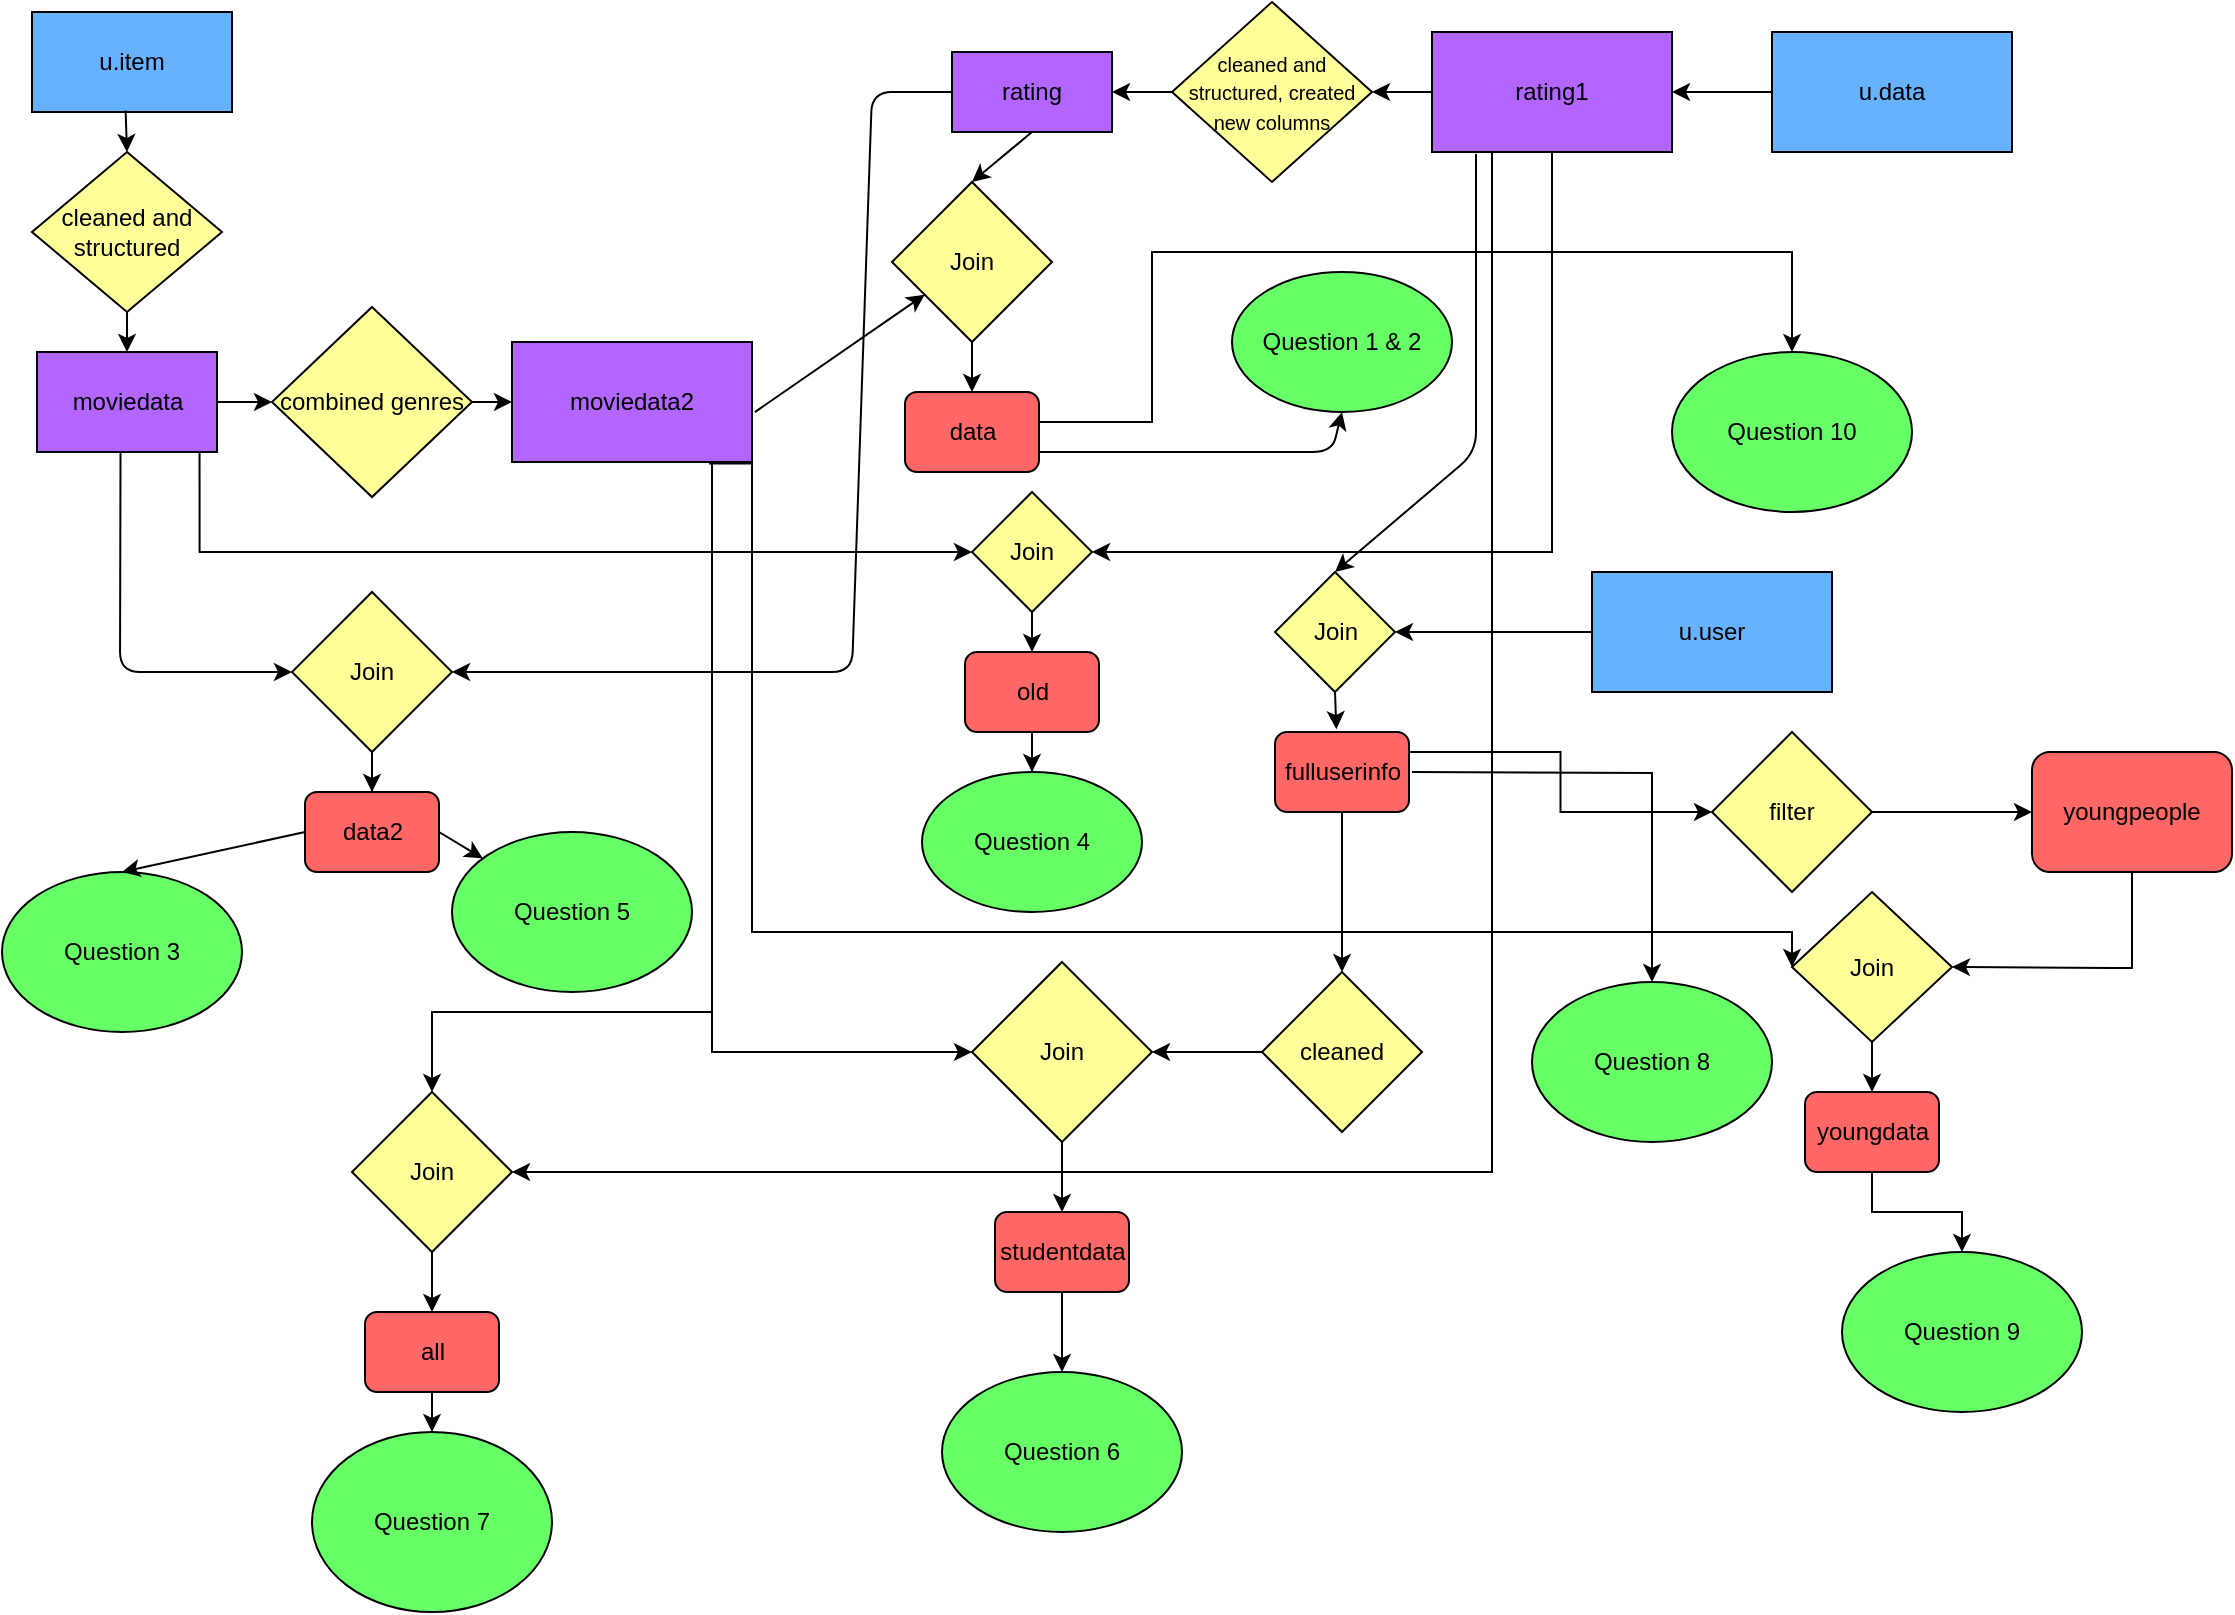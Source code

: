 <mxfile version="13.1.14" type="device"><diagram id="3lQmEz8AIqTCzOnUwywc" name="Page-1"><mxGraphModel dx="2512" dy="747" grid="1" gridSize="10" guides="1" tooltips="1" connect="1" arrows="1" fold="1" page="1" pageScale="1" pageWidth="850" pageHeight="1100" math="0" shadow="0"><root><mxCell id="0"/><mxCell id="1" parent="0"/><mxCell id="vHRZxG0bMysU_MqXpnrs-13" value="cleaned and structured" style="rhombus;whiteSpace=wrap;html=1;fillColor=#FFFF99;" vertex="1" parent="1"><mxGeometry x="10" y="80" width="95" height="80" as="geometry"/></mxCell><mxCell id="vHRZxG0bMysU_MqXpnrs-1" value="u.item" style="rounded=0;whiteSpace=wrap;html=1;fillColor=#66B2FF;" vertex="1" parent="1"><mxGeometry x="10" y="10" width="100" height="50" as="geometry"/></mxCell><mxCell id="vHRZxG0bMysU_MqXpnrs-41" style="edgeStyle=orthogonalEdgeStyle;rounded=0;orthogonalLoop=1;jettySize=auto;html=1;exitX=0.903;exitY=0.982;exitDx=0;exitDy=0;entryX=0;entryY=0.5;entryDx=0;entryDy=0;exitPerimeter=0;" edge="1" parent="1" source="vHRZxG0bMysU_MqXpnrs-4" target="vHRZxG0bMysU_MqXpnrs-38"><mxGeometry relative="1" as="geometry"><Array as="points"><mxPoint x="94" y="280"/></Array></mxGeometry></mxCell><mxCell id="vHRZxG0bMysU_MqXpnrs-4" value="moviedata" style="rounded=0;whiteSpace=wrap;html=1;fillColor=#B266FF;" vertex="1" parent="1"><mxGeometry x="12.5" y="180" width="90" height="50" as="geometry"/></mxCell><mxCell id="vHRZxG0bMysU_MqXpnrs-6" value="" style="endArrow=classic;html=1;exitX=0.468;exitY=0.985;exitDx=0;exitDy=0;exitPerimeter=0;entryX=0.5;entryY=0;entryDx=0;entryDy=0;" edge="1" parent="1" source="vHRZxG0bMysU_MqXpnrs-1" target="vHRZxG0bMysU_MqXpnrs-13"><mxGeometry width="50" height="50" relative="1" as="geometry"><mxPoint x="220" y="110" as="sourcePoint"/><mxPoint x="270" y="60" as="targetPoint"/></mxGeometry></mxCell><mxCell id="vHRZxG0bMysU_MqXpnrs-56" style="edgeStyle=orthogonalEdgeStyle;rounded=0;orthogonalLoop=1;jettySize=auto;html=1;entryX=0;entryY=0.5;entryDx=0;entryDy=0;" edge="1" parent="1" source="vHRZxG0bMysU_MqXpnrs-7" target="vHRZxG0bMysU_MqXpnrs-54"><mxGeometry relative="1" as="geometry"><Array as="points"><mxPoint x="350" y="530"/><mxPoint x="480" y="530"/></Array></mxGeometry></mxCell><mxCell id="vHRZxG0bMysU_MqXpnrs-61" style="edgeStyle=orthogonalEdgeStyle;rounded=0;orthogonalLoop=1;jettySize=auto;html=1;" edge="1" parent="1" source="vHRZxG0bMysU_MqXpnrs-7" target="vHRZxG0bMysU_MqXpnrs-59"><mxGeometry relative="1" as="geometry"><Array as="points"><mxPoint x="350" y="510"/><mxPoint x="210" y="510"/></Array></mxGeometry></mxCell><mxCell id="vHRZxG0bMysU_MqXpnrs-73" style="edgeStyle=orthogonalEdgeStyle;rounded=0;orthogonalLoop=1;jettySize=auto;html=1;exitX=0.821;exitY=1.013;exitDx=0;exitDy=0;exitPerimeter=0;entryX=0;entryY=0.5;entryDx=0;entryDy=0;" edge="1" parent="1" source="vHRZxG0bMysU_MqXpnrs-7" target="vHRZxG0bMysU_MqXpnrs-72"><mxGeometry relative="1" as="geometry"><mxPoint x="920" y="480" as="targetPoint"/><Array as="points"><mxPoint x="370" y="236"/><mxPoint x="370" y="470"/><mxPoint x="890" y="470"/></Array></mxGeometry></mxCell><mxCell id="vHRZxG0bMysU_MqXpnrs-7" value="" style="rounded=0;whiteSpace=wrap;html=1;fillColor=#B266FF;" vertex="1" parent="1"><mxGeometry x="250" y="175" width="120" height="60" as="geometry"/></mxCell><mxCell id="vHRZxG0bMysU_MqXpnrs-9" value="moviedata2" style="text;html=1;strokeColor=none;fillColor=none;align=center;verticalAlign=middle;whiteSpace=wrap;rounded=0;" vertex="1" parent="1"><mxGeometry x="290" y="195" width="40" height="20" as="geometry"/></mxCell><mxCell id="vHRZxG0bMysU_MqXpnrs-10" value="" style="endArrow=classic;html=1;entryX=0;entryY=0.5;entryDx=0;entryDy=0;" edge="1" parent="1" source="vHRZxG0bMysU_MqXpnrs-4" target="vHRZxG0bMysU_MqXpnrs-16"><mxGeometry width="50" height="50" relative="1" as="geometry"><mxPoint x="350" y="200" as="sourcePoint"/><mxPoint x="400" y="150" as="targetPoint"/></mxGeometry></mxCell><mxCell id="vHRZxG0bMysU_MqXpnrs-43" style="edgeStyle=orthogonalEdgeStyle;rounded=0;orthogonalLoop=1;jettySize=auto;html=1;exitX=0.5;exitY=1;exitDx=0;exitDy=0;entryX=1;entryY=0.5;entryDx=0;entryDy=0;" edge="1" parent="1" source="vHRZxG0bMysU_MqXpnrs-11" target="vHRZxG0bMysU_MqXpnrs-38"><mxGeometry relative="1" as="geometry"><mxPoint x="769.952" y="320" as="targetPoint"/></mxGeometry></mxCell><mxCell id="vHRZxG0bMysU_MqXpnrs-62" style="edgeStyle=orthogonalEdgeStyle;rounded=0;orthogonalLoop=1;jettySize=auto;html=1;entryX=1;entryY=0.5;entryDx=0;entryDy=0;" edge="1" parent="1" source="vHRZxG0bMysU_MqXpnrs-11" target="vHRZxG0bMysU_MqXpnrs-59"><mxGeometry relative="1" as="geometry"><mxPoint x="760" y="470" as="targetPoint"/><Array as="points"><mxPoint x="740" y="590"/></Array></mxGeometry></mxCell><mxCell id="vHRZxG0bMysU_MqXpnrs-12" value="rating" style="rounded=0;whiteSpace=wrap;html=1;fillColor=#B266FF;" vertex="1" parent="1"><mxGeometry x="470" y="30" width="80" height="40" as="geometry"/></mxCell><mxCell id="vHRZxG0bMysU_MqXpnrs-15" style="edgeStyle=orthogonalEdgeStyle;rounded=0;orthogonalLoop=1;jettySize=auto;html=1;exitX=0.5;exitY=1;exitDx=0;exitDy=0;entryX=0.5;entryY=0;entryDx=0;entryDy=0;" edge="1" parent="1" source="vHRZxG0bMysU_MqXpnrs-13" target="vHRZxG0bMysU_MqXpnrs-4"><mxGeometry relative="1" as="geometry"/></mxCell><mxCell id="vHRZxG0bMysU_MqXpnrs-16" value="combined genres" style="rhombus;whiteSpace=wrap;html=1;fillColor=#FFFF99;" vertex="1" parent="1"><mxGeometry x="130" y="157.5" width="100" height="95" as="geometry"/></mxCell><mxCell id="vHRZxG0bMysU_MqXpnrs-17" value="" style="endArrow=classic;html=1;exitX=1;exitY=0.5;exitDx=0;exitDy=0;entryX=0;entryY=0.5;entryDx=0;entryDy=0;" edge="1" parent="1" source="vHRZxG0bMysU_MqXpnrs-16" target="vHRZxG0bMysU_MqXpnrs-7"><mxGeometry width="50" height="50" relative="1" as="geometry"><mxPoint x="290" y="200" as="sourcePoint"/><mxPoint x="340" y="150" as="targetPoint"/></mxGeometry></mxCell><mxCell id="vHRZxG0bMysU_MqXpnrs-18" value="&lt;font style=&quot;font-size: 10px&quot;&gt;cleaned and structured, created new columns&lt;/font&gt;" style="rhombus;whiteSpace=wrap;html=1;fillColor=#FFFF99;" vertex="1" parent="1"><mxGeometry x="580" y="5" width="100" height="90" as="geometry"/></mxCell><mxCell id="vHRZxG0bMysU_MqXpnrs-23" value="" style="endArrow=classic;html=1;exitX=0;exitY=0.5;exitDx=0;exitDy=0;entryX=1;entryY=0.5;entryDx=0;entryDy=0;" edge="1" parent="1" source="vHRZxG0bMysU_MqXpnrs-11" target="vHRZxG0bMysU_MqXpnrs-18"><mxGeometry width="50" height="50" relative="1" as="geometry"><mxPoint x="390" y="200" as="sourcePoint"/><mxPoint x="440" y="150" as="targetPoint"/></mxGeometry></mxCell><mxCell id="vHRZxG0bMysU_MqXpnrs-24" value="" style="endArrow=classic;html=1;entryX=1;entryY=0.5;entryDx=0;entryDy=0;exitX=0;exitY=0.5;exitDx=0;exitDy=0;" edge="1" parent="1" source="vHRZxG0bMysU_MqXpnrs-18" target="vHRZxG0bMysU_MqXpnrs-12"><mxGeometry width="50" height="50" relative="1" as="geometry"><mxPoint x="390" y="200" as="sourcePoint"/><mxPoint x="440" y="150" as="targetPoint"/></mxGeometry></mxCell><mxCell id="vHRZxG0bMysU_MqXpnrs-78" style="edgeStyle=orthogonalEdgeStyle;rounded=0;orthogonalLoop=1;jettySize=auto;html=1;entryX=0.5;entryY=0;entryDx=0;entryDy=0;exitX=0.5;exitY=0;exitDx=0;exitDy=0;" edge="1" parent="1" source="vHRZxG0bMysU_MqXpnrs-84" target="vHRZxG0bMysU_MqXpnrs-77"><mxGeometry relative="1" as="geometry"><mxPoint x="890" y="250" as="targetPoint"/><Array as="points"><mxPoint x="570" y="215"/><mxPoint x="570" y="130"/><mxPoint x="890" y="130"/></Array></mxGeometry></mxCell><mxCell id="vHRZxG0bMysU_MqXpnrs-85" style="edgeStyle=orthogonalEdgeStyle;rounded=0;orthogonalLoop=1;jettySize=auto;html=1;" edge="1" parent="1" source="vHRZxG0bMysU_MqXpnrs-25" target="vHRZxG0bMysU_MqXpnrs-84"><mxGeometry relative="1" as="geometry"/></mxCell><mxCell id="vHRZxG0bMysU_MqXpnrs-25" value="Join" style="rhombus;whiteSpace=wrap;html=1;fillColor=#FFFF99;" vertex="1" parent="1"><mxGeometry x="440" y="95" width="80" height="80" as="geometry"/></mxCell><mxCell id="vHRZxG0bMysU_MqXpnrs-27" value="" style="endArrow=classic;html=1;exitX=1.012;exitY=0.584;exitDx=0;exitDy=0;exitPerimeter=0;" edge="1" parent="1" source="vHRZxG0bMysU_MqXpnrs-7" target="vHRZxG0bMysU_MqXpnrs-25"><mxGeometry width="50" height="50" relative="1" as="geometry"><mxPoint x="390" y="240" as="sourcePoint"/><mxPoint x="440" y="190" as="targetPoint"/></mxGeometry></mxCell><mxCell id="vHRZxG0bMysU_MqXpnrs-28" value="" style="endArrow=classic;html=1;exitX=0.5;exitY=1;exitDx=0;exitDy=0;entryX=0.5;entryY=0;entryDx=0;entryDy=0;" edge="1" parent="1" source="vHRZxG0bMysU_MqXpnrs-12" target="vHRZxG0bMysU_MqXpnrs-25"><mxGeometry width="50" height="50" relative="1" as="geometry"><mxPoint x="390" y="240" as="sourcePoint"/><mxPoint x="510" y="165" as="targetPoint"/></mxGeometry></mxCell><mxCell id="vHRZxG0bMysU_MqXpnrs-29" value="Question 1 &amp;amp; 2" style="ellipse;whiteSpace=wrap;html=1;fillColor=#66FF66;" vertex="1" parent="1"><mxGeometry x="610" y="140" width="110" height="70" as="geometry"/></mxCell><mxCell id="vHRZxG0bMysU_MqXpnrs-83" style="edgeStyle=orthogonalEdgeStyle;rounded=0;orthogonalLoop=1;jettySize=auto;html=1;entryX=0.5;entryY=0;entryDx=0;entryDy=0;" edge="1" parent="1" source="vHRZxG0bMysU_MqXpnrs-32" target="vHRZxG0bMysU_MqXpnrs-82"><mxGeometry relative="1" as="geometry"/></mxCell><mxCell id="vHRZxG0bMysU_MqXpnrs-33" value="" style="endArrow=classic;html=1;exitX=0.464;exitY=1.01;exitDx=0;exitDy=0;exitPerimeter=0;entryX=0;entryY=0.5;entryDx=0;entryDy=0;" edge="1" parent="1" source="vHRZxG0bMysU_MqXpnrs-4" target="vHRZxG0bMysU_MqXpnrs-32"><mxGeometry width="50" height="50" relative="1" as="geometry"><mxPoint x="330" y="340" as="sourcePoint"/><mxPoint x="380" y="290" as="targetPoint"/><Array as="points"><mxPoint x="54" y="340"/></Array></mxGeometry></mxCell><mxCell id="vHRZxG0bMysU_MqXpnrs-34" value="" style="endArrow=classic;html=1;exitX=0;exitY=0.5;exitDx=0;exitDy=0;entryX=1;entryY=0.5;entryDx=0;entryDy=0;" edge="1" parent="1" source="vHRZxG0bMysU_MqXpnrs-12" target="vHRZxG0bMysU_MqXpnrs-32"><mxGeometry width="50" height="50" relative="1" as="geometry"><mxPoint x="330" y="340" as="sourcePoint"/><mxPoint x="380" y="290" as="targetPoint"/><Array as="points"><mxPoint x="430" y="50"/><mxPoint x="420" y="340"/></Array></mxGeometry></mxCell><mxCell id="vHRZxG0bMysU_MqXpnrs-36" value="Question 3" style="ellipse;whiteSpace=wrap;html=1;fillColor=#66FF66;" vertex="1" parent="1"><mxGeometry x="-5" y="440" width="120" height="80" as="geometry"/></mxCell><mxCell id="vHRZxG0bMysU_MqXpnrs-37" value="" style="endArrow=classic;html=1;exitX=0;exitY=0.5;exitDx=0;exitDy=0;entryX=0.5;entryY=0;entryDx=0;entryDy=0;" edge="1" parent="1" source="vHRZxG0bMysU_MqXpnrs-82" target="vHRZxG0bMysU_MqXpnrs-36"><mxGeometry width="50" height="50" relative="1" as="geometry"><mxPoint x="330" y="480" as="sourcePoint"/><mxPoint x="380" y="430" as="targetPoint"/></mxGeometry></mxCell><mxCell id="vHRZxG0bMysU_MqXpnrs-38" value="Join" style="rhombus;whiteSpace=wrap;html=1;fillColor=#FFFF99;" vertex="1" parent="1"><mxGeometry x="480" y="250" width="60" height="60" as="geometry"/></mxCell><mxCell id="vHRZxG0bMysU_MqXpnrs-44" value="Question 4" style="ellipse;whiteSpace=wrap;html=1;fillColor=#66FF66;" vertex="1" parent="1"><mxGeometry x="455" y="390" width="110" height="70" as="geometry"/></mxCell><mxCell id="vHRZxG0bMysU_MqXpnrs-45" value="" style="endArrow=classic;html=1;exitX=0.5;exitY=1;exitDx=0;exitDy=0;entryX=0.5;entryY=0;entryDx=0;entryDy=0;" edge="1" parent="1" source="vHRZxG0bMysU_MqXpnrs-38" target="vHRZxG0bMysU_MqXpnrs-87"><mxGeometry width="50" height="50" relative="1" as="geometry"><mxPoint x="530" y="390" as="sourcePoint"/><mxPoint x="580" y="340" as="targetPoint"/></mxGeometry></mxCell><mxCell id="vHRZxG0bMysU_MqXpnrs-46" value="Question 5" style="ellipse;whiteSpace=wrap;html=1;fillColor=#66FF66;" vertex="1" parent="1"><mxGeometry x="220" y="420" width="120" height="80" as="geometry"/></mxCell><mxCell id="vHRZxG0bMysU_MqXpnrs-47" value="" style="endArrow=classic;html=1;exitX=1;exitY=0.5;exitDx=0;exitDy=0;" edge="1" parent="1" source="vHRZxG0bMysU_MqXpnrs-82" target="vHRZxG0bMysU_MqXpnrs-46"><mxGeometry width="50" height="50" relative="1" as="geometry"><mxPoint x="380" y="480" as="sourcePoint"/><mxPoint x="430" y="430" as="targetPoint"/></mxGeometry></mxCell><mxCell id="vHRZxG0bMysU_MqXpnrs-48" value="u.user" style="rounded=0;whiteSpace=wrap;html=1;fillColor=#66B2FF;" vertex="1" parent="1"><mxGeometry x="790" y="290" width="120" height="60" as="geometry"/></mxCell><mxCell id="vHRZxG0bMysU_MqXpnrs-67" style="edgeStyle=orthogonalEdgeStyle;rounded=0;orthogonalLoop=1;jettySize=auto;html=1;" edge="1" parent="1" target="vHRZxG0bMysU_MqXpnrs-65"><mxGeometry relative="1" as="geometry"><mxPoint x="700" y="390" as="sourcePoint"/></mxGeometry></mxCell><mxCell id="vHRZxG0bMysU_MqXpnrs-70" style="edgeStyle=orthogonalEdgeStyle;rounded=0;orthogonalLoop=1;jettySize=auto;html=1;entryX=0;entryY=0.5;entryDx=0;entryDy=0;exitX=1;exitY=0.25;exitDx=0;exitDy=0;" edge="1" parent="1" source="vHRZxG0bMysU_MqXpnrs-90" target="vHRZxG0bMysU_MqXpnrs-68"><mxGeometry relative="1" as="geometry"/></mxCell><mxCell id="vHRZxG0bMysU_MqXpnrs-49" value="Join" style="rhombus;whiteSpace=wrap;html=1;fillColor=#FFFF99;" vertex="1" parent="1"><mxGeometry x="631.5" y="290" width="60" height="60" as="geometry"/></mxCell><mxCell id="vHRZxG0bMysU_MqXpnrs-50" value="" style="endArrow=classic;html=1;exitX=0;exitY=0.5;exitDx=0;exitDy=0;entryX=1;entryY=0.5;entryDx=0;entryDy=0;" edge="1" parent="1" source="vHRZxG0bMysU_MqXpnrs-48" target="vHRZxG0bMysU_MqXpnrs-49"><mxGeometry width="50" height="50" relative="1" as="geometry"><mxPoint x="650" y="390" as="sourcePoint"/><mxPoint x="700" y="340" as="targetPoint"/></mxGeometry></mxCell><mxCell id="vHRZxG0bMysU_MqXpnrs-51" value="" style="endArrow=classic;html=1;entryX=0.5;entryY=0;entryDx=0;entryDy=0;" edge="1" parent="1" target="vHRZxG0bMysU_MqXpnrs-49"><mxGeometry width="50" height="50" relative="1" as="geometry"><mxPoint x="732" y="81" as="sourcePoint"/><mxPoint x="750" y="110" as="targetPoint"/><Array as="points"><mxPoint x="732" y="90"/><mxPoint x="732" y="200"/><mxPoint x="732" y="230"/></Array></mxGeometry></mxCell><mxCell id="vHRZxG0bMysU_MqXpnrs-55" style="edgeStyle=orthogonalEdgeStyle;rounded=0;orthogonalLoop=1;jettySize=auto;html=1;entryX=1;entryY=0.5;entryDx=0;entryDy=0;" edge="1" parent="1" source="vHRZxG0bMysU_MqXpnrs-52" target="vHRZxG0bMysU_MqXpnrs-54"><mxGeometry relative="1" as="geometry"/></mxCell><mxCell id="vHRZxG0bMysU_MqXpnrs-52" value="cleaned" style="rhombus;whiteSpace=wrap;html=1;fillColor=#FFFF99;" vertex="1" parent="1"><mxGeometry x="625" y="490" width="80" height="80" as="geometry"/></mxCell><mxCell id="vHRZxG0bMysU_MqXpnrs-53" value="" style="endArrow=classic;html=1;exitX=0.5;exitY=1;exitDx=0;exitDy=0;" edge="1" parent="1" source="vHRZxG0bMysU_MqXpnrs-90" target="vHRZxG0bMysU_MqXpnrs-52"><mxGeometry width="50" height="50" relative="1" as="geometry"><mxPoint x="650" y="530" as="sourcePoint"/><mxPoint x="700" y="480" as="targetPoint"/></mxGeometry></mxCell><mxCell id="vHRZxG0bMysU_MqXpnrs-54" value="Join" style="rhombus;whiteSpace=wrap;html=1;fillColor=#FFFF99;" vertex="1" parent="1"><mxGeometry x="480" y="485" width="90" height="90" as="geometry"/></mxCell><mxCell id="vHRZxG0bMysU_MqXpnrs-57" value="Question 6" style="ellipse;whiteSpace=wrap;html=1;fillColor=#66FF66;" vertex="1" parent="1"><mxGeometry x="465" y="690" width="120" height="80" as="geometry"/></mxCell><mxCell id="vHRZxG0bMysU_MqXpnrs-58" value="" style="endArrow=classic;html=1;entryX=0.5;entryY=0;entryDx=0;entryDy=0;exitX=0.5;exitY=1;exitDx=0;exitDy=0;" edge="1" parent="1" source="vHRZxG0bMysU_MqXpnrs-54" target="vHRZxG0bMysU_MqXpnrs-97"><mxGeometry width="50" height="50" relative="1" as="geometry"><mxPoint x="521" y="579" as="sourcePoint"/><mxPoint x="625" y="572" as="targetPoint"/></mxGeometry></mxCell><mxCell id="vHRZxG0bMysU_MqXpnrs-95" style="edgeStyle=orthogonalEdgeStyle;rounded=0;orthogonalLoop=1;jettySize=auto;html=1;entryX=0.5;entryY=0;entryDx=0;entryDy=0;" edge="1" parent="1" source="vHRZxG0bMysU_MqXpnrs-59" target="vHRZxG0bMysU_MqXpnrs-94"><mxGeometry relative="1" as="geometry"/></mxCell><mxCell id="vHRZxG0bMysU_MqXpnrs-59" value="Join" style="rhombus;whiteSpace=wrap;html=1;fillColor=#FFFF99;" vertex="1" parent="1"><mxGeometry x="170" y="550" width="80" height="80" as="geometry"/></mxCell><mxCell id="vHRZxG0bMysU_MqXpnrs-63" value="Question 7" style="ellipse;whiteSpace=wrap;html=1;fillColor=#66FF66;" vertex="1" parent="1"><mxGeometry x="150" y="720" width="120" height="90" as="geometry"/></mxCell><mxCell id="vHRZxG0bMysU_MqXpnrs-65" value="Question 8" style="ellipse;whiteSpace=wrap;html=1;fillColor=#66FF66;" vertex="1" parent="1"><mxGeometry x="760" y="495" width="120" height="80" as="geometry"/></mxCell><mxCell id="vHRZxG0bMysU_MqXpnrs-71" style="edgeStyle=orthogonalEdgeStyle;rounded=0;orthogonalLoop=1;jettySize=auto;html=1;" edge="1" parent="1" source="vHRZxG0bMysU_MqXpnrs-68" target="vHRZxG0bMysU_MqXpnrs-99"><mxGeometry relative="1" as="geometry"><mxPoint x="970" y="410" as="targetPoint"/></mxGeometry></mxCell><mxCell id="vHRZxG0bMysU_MqXpnrs-68" value="filter" style="rhombus;whiteSpace=wrap;html=1;fillColor=#FFFF99;" vertex="1" parent="1"><mxGeometry x="850" y="370" width="80" height="80" as="geometry"/></mxCell><mxCell id="vHRZxG0bMysU_MqXpnrs-74" style="edgeStyle=orthogonalEdgeStyle;rounded=0;orthogonalLoop=1;jettySize=auto;html=1;entryX=1;entryY=0.5;entryDx=0;entryDy=0;exitX=0.5;exitY=1;exitDx=0;exitDy=0;" edge="1" parent="1" source="vHRZxG0bMysU_MqXpnrs-99" target="vHRZxG0bMysU_MqXpnrs-72"><mxGeometry relative="1" as="geometry"><mxPoint x="1060" y="440" as="sourcePoint"/><Array as="points"><mxPoint x="1050" y="488"/><mxPoint x="1060" y="488"/></Array></mxGeometry></mxCell><mxCell id="vHRZxG0bMysU_MqXpnrs-76" style="edgeStyle=orthogonalEdgeStyle;rounded=0;orthogonalLoop=1;jettySize=auto;html=1;entryX=0.5;entryY=0;entryDx=0;entryDy=0;" edge="1" parent="1" source="vHRZxG0bMysU_MqXpnrs-72" target="vHRZxG0bMysU_MqXpnrs-92"><mxGeometry relative="1" as="geometry"/></mxCell><mxCell id="vHRZxG0bMysU_MqXpnrs-72" value="Join" style="rhombus;whiteSpace=wrap;html=1;fillColor=#FFFF99;" vertex="1" parent="1"><mxGeometry x="890" y="450" width="80" height="75" as="geometry"/></mxCell><mxCell id="vHRZxG0bMysU_MqXpnrs-75" value="Question 9" style="ellipse;whiteSpace=wrap;html=1;fillColor=#66FF66;" vertex="1" parent="1"><mxGeometry x="915" y="630" width="120" height="80" as="geometry"/></mxCell><mxCell id="vHRZxG0bMysU_MqXpnrs-77" value="Question 10" style="ellipse;whiteSpace=wrap;html=1;fillColor=#66FF66;" vertex="1" parent="1"><mxGeometry x="830" y="180" width="120" height="80" as="geometry"/></mxCell><mxCell id="vHRZxG0bMysU_MqXpnrs-11" value="rating1" style="rounded=0;whiteSpace=wrap;html=1;fillColor=#B266FF;" vertex="1" parent="1"><mxGeometry x="710" y="20" width="120" height="60" as="geometry"/></mxCell><mxCell id="vHRZxG0bMysU_MqXpnrs-82" value="data2" style="rounded=1;whiteSpace=wrap;html=1;fillColor=#FF6666;" vertex="1" parent="1"><mxGeometry x="146.5" y="400" width="67" height="40" as="geometry"/></mxCell><mxCell id="vHRZxG0bMysU_MqXpnrs-84" value="data" style="rounded=1;whiteSpace=wrap;html=1;fillColor=#FF6666;" vertex="1" parent="1"><mxGeometry x="446.5" y="200" width="67" height="40" as="geometry"/></mxCell><mxCell id="vHRZxG0bMysU_MqXpnrs-86" value="" style="endArrow=classic;html=1;entryX=0.5;entryY=1;entryDx=0;entryDy=0;exitX=1;exitY=0.75;exitDx=0;exitDy=0;" edge="1" parent="1" source="vHRZxG0bMysU_MqXpnrs-84" target="vHRZxG0bMysU_MqXpnrs-29"><mxGeometry width="50" height="50" relative="1" as="geometry"><mxPoint x="520" y="230" as="sourcePoint"/><mxPoint x="660" y="230" as="targetPoint"/><Array as="points"><mxPoint x="660" y="230"/></Array></mxGeometry></mxCell><mxCell id="vHRZxG0bMysU_MqXpnrs-89" style="edgeStyle=orthogonalEdgeStyle;rounded=0;orthogonalLoop=1;jettySize=auto;html=1;entryX=0.5;entryY=0;entryDx=0;entryDy=0;" edge="1" parent="1" source="vHRZxG0bMysU_MqXpnrs-87" target="vHRZxG0bMysU_MqXpnrs-44"><mxGeometry relative="1" as="geometry"/></mxCell><mxCell id="vHRZxG0bMysU_MqXpnrs-87" value="old" style="rounded=1;whiteSpace=wrap;html=1;fillColor=#FF6666;" vertex="1" parent="1"><mxGeometry x="476.5" y="330" width="67" height="40" as="geometry"/></mxCell><mxCell id="vHRZxG0bMysU_MqXpnrs-90" value="fulluserinfo" style="rounded=1;whiteSpace=wrap;html=1;fillColor=#FF6666;" vertex="1" parent="1"><mxGeometry x="631.5" y="370" width="67" height="40" as="geometry"/></mxCell><mxCell id="vHRZxG0bMysU_MqXpnrs-91" value="" style="endArrow=classic;html=1;exitX=0.5;exitY=1;exitDx=0;exitDy=0;entryX=0.458;entryY=-0.035;entryDx=0;entryDy=0;entryPerimeter=0;" edge="1" parent="1" source="vHRZxG0bMysU_MqXpnrs-49" target="vHRZxG0bMysU_MqXpnrs-90"><mxGeometry width="50" height="50" relative="1" as="geometry"><mxPoint x="630" y="360" as="sourcePoint"/><mxPoint x="680" y="310" as="targetPoint"/></mxGeometry></mxCell><mxCell id="vHRZxG0bMysU_MqXpnrs-93" style="edgeStyle=orthogonalEdgeStyle;rounded=0;orthogonalLoop=1;jettySize=auto;html=1;entryX=0.5;entryY=0;entryDx=0;entryDy=0;" edge="1" parent="1" source="vHRZxG0bMysU_MqXpnrs-92" target="vHRZxG0bMysU_MqXpnrs-75"><mxGeometry relative="1" as="geometry"/></mxCell><mxCell id="vHRZxG0bMysU_MqXpnrs-92" value="youngdata" style="rounded=1;whiteSpace=wrap;html=1;fillColor=#FF6666;" vertex="1" parent="1"><mxGeometry x="896.5" y="550" width="67" height="40" as="geometry"/></mxCell><mxCell id="vHRZxG0bMysU_MqXpnrs-96" style="edgeStyle=orthogonalEdgeStyle;rounded=0;orthogonalLoop=1;jettySize=auto;html=1;" edge="1" parent="1" source="vHRZxG0bMysU_MqXpnrs-94" target="vHRZxG0bMysU_MqXpnrs-63"><mxGeometry relative="1" as="geometry"/></mxCell><mxCell id="vHRZxG0bMysU_MqXpnrs-94" value="all" style="rounded=1;whiteSpace=wrap;html=1;fillColor=#FF6666;" vertex="1" parent="1"><mxGeometry x="176.5" y="660" width="67" height="40" as="geometry"/></mxCell><mxCell id="vHRZxG0bMysU_MqXpnrs-32" value="Join" style="rhombus;whiteSpace=wrap;html=1;fillColor=#FFFF99;" vertex="1" parent="1"><mxGeometry x="140" y="300" width="80" height="80" as="geometry"/></mxCell><mxCell id="vHRZxG0bMysU_MqXpnrs-97" value="studentdata" style="rounded=1;whiteSpace=wrap;html=1;fillColor=#FF6666;" vertex="1" parent="1"><mxGeometry x="491.5" y="610" width="67" height="40" as="geometry"/></mxCell><mxCell id="vHRZxG0bMysU_MqXpnrs-98" value="" style="endArrow=classic;html=1;exitX=0.5;exitY=1;exitDx=0;exitDy=0;entryX=0.5;entryY=0;entryDx=0;entryDy=0;" edge="1" parent="1" source="vHRZxG0bMysU_MqXpnrs-97" target="vHRZxG0bMysU_MqXpnrs-57"><mxGeometry width="50" height="50" relative="1" as="geometry"><mxPoint x="630" y="710" as="sourcePoint"/><mxPoint x="680" y="660" as="targetPoint"/></mxGeometry></mxCell><mxCell id="vHRZxG0bMysU_MqXpnrs-99" value="youngpeople" style="rounded=1;whiteSpace=wrap;html=1;fillColor=#FF6666;" vertex="1" parent="1"><mxGeometry x="1010" y="380" width="100" height="60" as="geometry"/></mxCell><mxCell id="vHRZxG0bMysU_MqXpnrs-101" style="edgeStyle=orthogonalEdgeStyle;rounded=0;orthogonalLoop=1;jettySize=auto;html=1;entryX=1;entryY=0.5;entryDx=0;entryDy=0;" edge="1" parent="1" source="vHRZxG0bMysU_MqXpnrs-100" target="vHRZxG0bMysU_MqXpnrs-11"><mxGeometry relative="1" as="geometry"/></mxCell><mxCell id="vHRZxG0bMysU_MqXpnrs-100" value="u.data" style="rounded=0;whiteSpace=wrap;html=1;fillColor=#66B2FF;" vertex="1" parent="1"><mxGeometry x="880" y="20" width="120" height="60" as="geometry"/></mxCell></root></mxGraphModel></diagram></mxfile>
